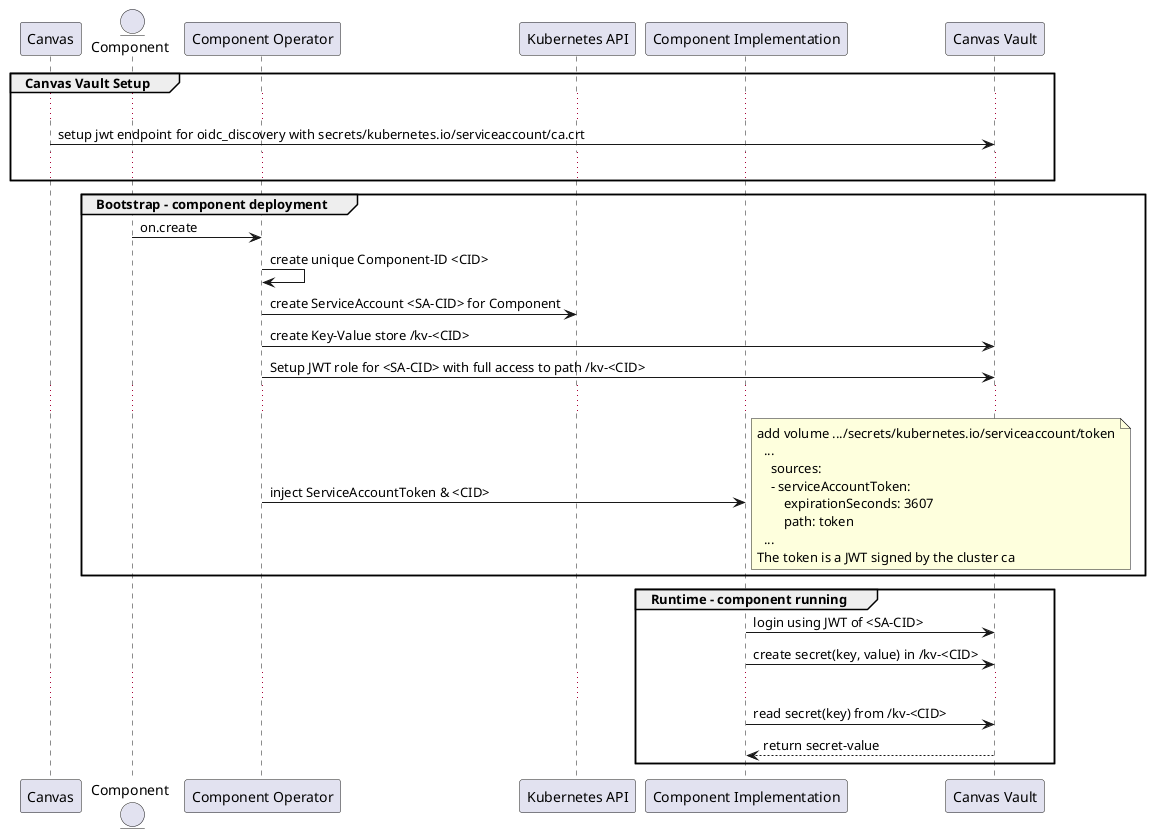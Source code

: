 @startuml

participant Canvas as "Canvas"
entity Component
participant "Component Operator" as ComponentOperator
participant "Kubernetes API" as KubernetesAPI
participant "Component Implementation" as ComponentImplementation
participant CanvasVault as "Canvas Vault"


group Canvas Vault Setup 
    ...
	Canvas -> CanvasVault : setup jwt endpoint for oidc_discovery with secrets/kubernetes.io/serviceaccount/ca.crt
	...
end group

group Bootstrap - component deployment
	Component -> ComponentOperator : on.create
	ComponentOperator -> ComponentOperator : create unique Component-ID <CID>
	ComponentOperator -> KubernetesAPI : create ServiceAccount <SA-CID> for Component
	ComponentOperator -> CanvasVault : create Key-Value store /kv-<CID>
	ComponentOperator -> CanvasVault : Setup JWT role for <SA-CID> with full access to path /kv-<CID>
	...
	ComponentOperator -> ComponentImplementation : inject ServiceAccountToken & <CID>
	note right
	  add volume .../secrets/kubernetes.io/serviceaccount/token
	    ...
	      sources:
	      - serviceAccountToken:
	          expirationSeconds: 3607
	          path: token
	    ...
	  The token is a JWT signed by the cluster ca
    end note
end group

group Runtime - component running
	ComponentImplementation -> CanvasVault : login using JWT of <SA-CID>
	ComponentImplementation -> CanvasVault : create secret(key, value) in /kv-<CID>
	...
	ComponentImplementation -> CanvasVault : read secret(key) from /kv-<CID>
	ComponentImplementation  <-- CanvasVault : return secret-value
end group

@enduml
